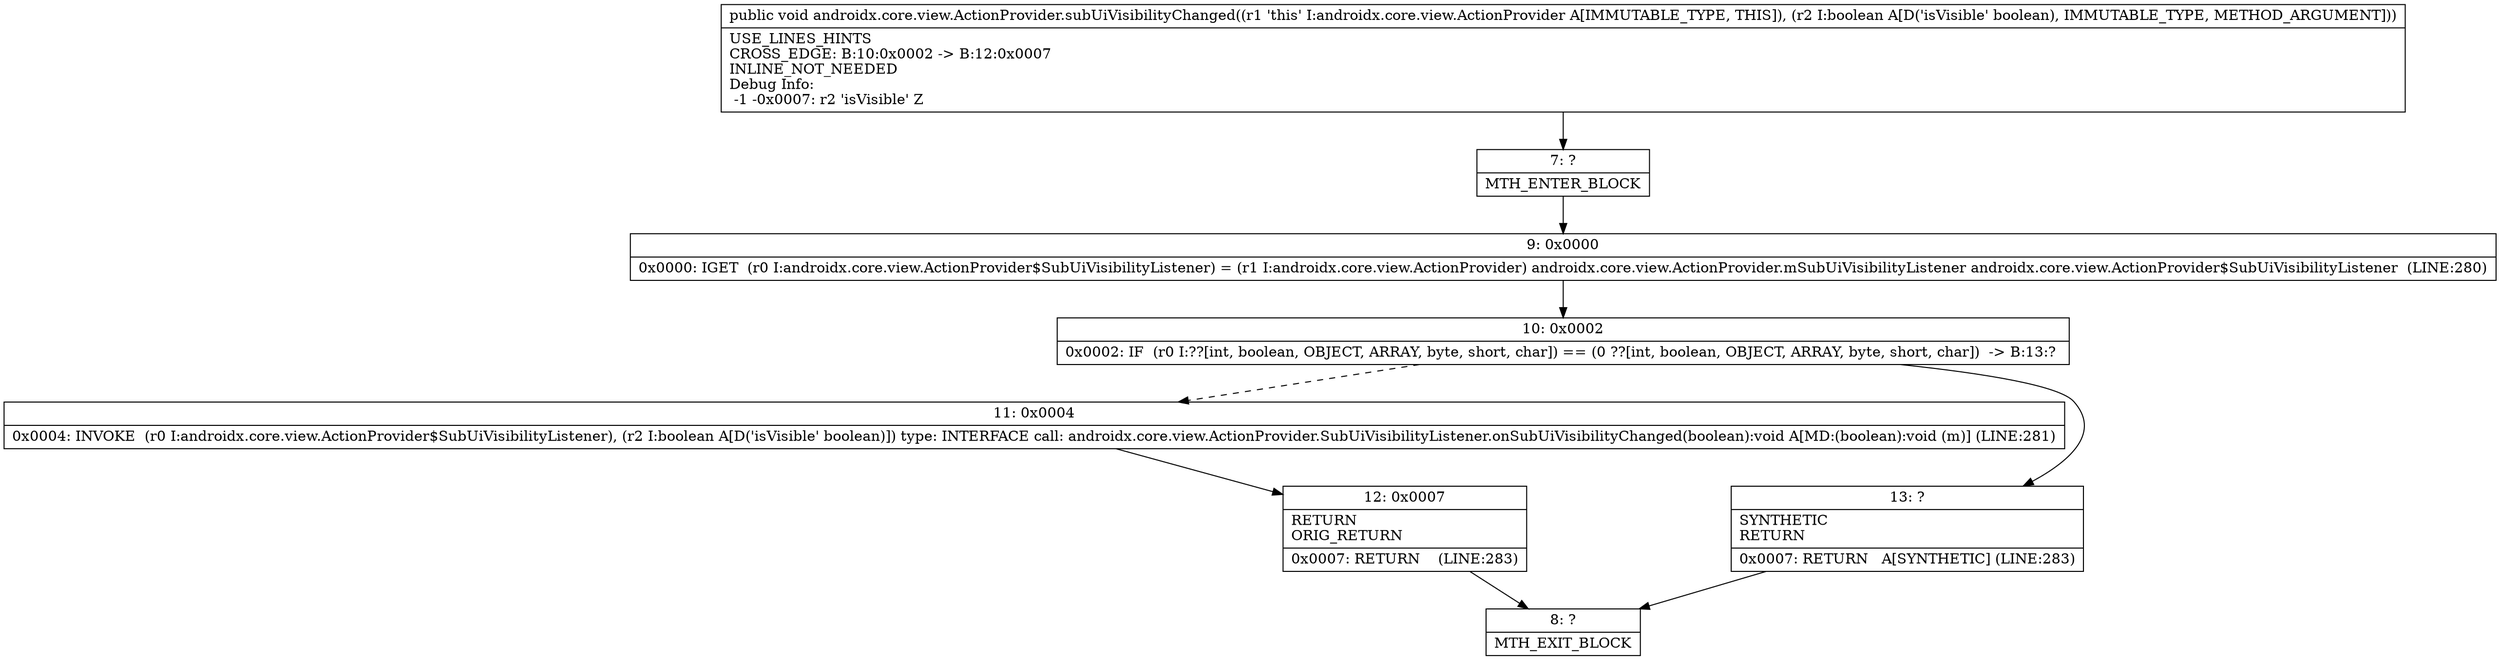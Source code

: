 digraph "CFG forandroidx.core.view.ActionProvider.subUiVisibilityChanged(Z)V" {
Node_7 [shape=record,label="{7\:\ ?|MTH_ENTER_BLOCK\l}"];
Node_9 [shape=record,label="{9\:\ 0x0000|0x0000: IGET  (r0 I:androidx.core.view.ActionProvider$SubUiVisibilityListener) = (r1 I:androidx.core.view.ActionProvider) androidx.core.view.ActionProvider.mSubUiVisibilityListener androidx.core.view.ActionProvider$SubUiVisibilityListener  (LINE:280)\l}"];
Node_10 [shape=record,label="{10\:\ 0x0002|0x0002: IF  (r0 I:??[int, boolean, OBJECT, ARRAY, byte, short, char]) == (0 ??[int, boolean, OBJECT, ARRAY, byte, short, char])  \-\> B:13:? \l}"];
Node_11 [shape=record,label="{11\:\ 0x0004|0x0004: INVOKE  (r0 I:androidx.core.view.ActionProvider$SubUiVisibilityListener), (r2 I:boolean A[D('isVisible' boolean)]) type: INTERFACE call: androidx.core.view.ActionProvider.SubUiVisibilityListener.onSubUiVisibilityChanged(boolean):void A[MD:(boolean):void (m)] (LINE:281)\l}"];
Node_12 [shape=record,label="{12\:\ 0x0007|RETURN\lORIG_RETURN\l|0x0007: RETURN    (LINE:283)\l}"];
Node_8 [shape=record,label="{8\:\ ?|MTH_EXIT_BLOCK\l}"];
Node_13 [shape=record,label="{13\:\ ?|SYNTHETIC\lRETURN\l|0x0007: RETURN   A[SYNTHETIC] (LINE:283)\l}"];
MethodNode[shape=record,label="{public void androidx.core.view.ActionProvider.subUiVisibilityChanged((r1 'this' I:androidx.core.view.ActionProvider A[IMMUTABLE_TYPE, THIS]), (r2 I:boolean A[D('isVisible' boolean), IMMUTABLE_TYPE, METHOD_ARGUMENT]))  | USE_LINES_HINTS\lCROSS_EDGE: B:10:0x0002 \-\> B:12:0x0007\lINLINE_NOT_NEEDED\lDebug Info:\l  \-1 \-0x0007: r2 'isVisible' Z\l}"];
MethodNode -> Node_7;Node_7 -> Node_9;
Node_9 -> Node_10;
Node_10 -> Node_11[style=dashed];
Node_10 -> Node_13;
Node_11 -> Node_12;
Node_12 -> Node_8;
Node_13 -> Node_8;
}

